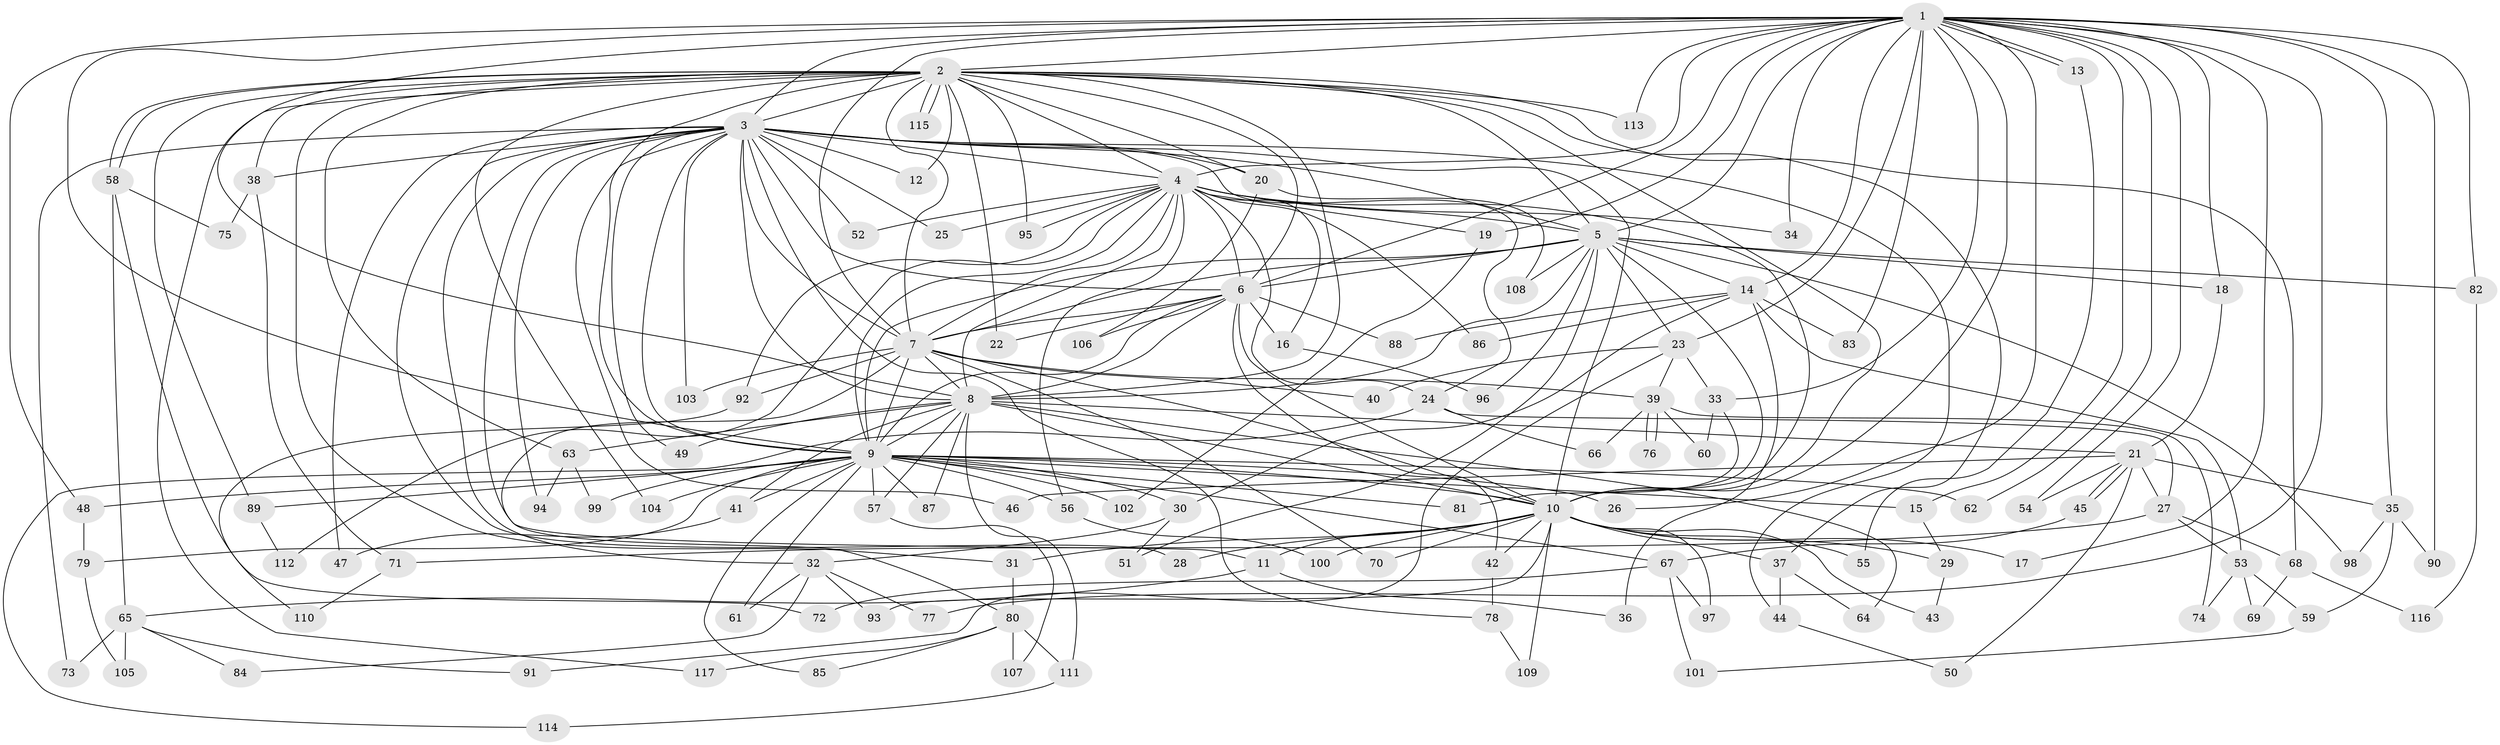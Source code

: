 // Generated by graph-tools (version 1.1) at 2025/13/03/09/25 04:13:40]
// undirected, 117 vertices, 259 edges
graph export_dot {
graph [start="1"]
  node [color=gray90,style=filled];
  1;
  2;
  3;
  4;
  5;
  6;
  7;
  8;
  9;
  10;
  11;
  12;
  13;
  14;
  15;
  16;
  17;
  18;
  19;
  20;
  21;
  22;
  23;
  24;
  25;
  26;
  27;
  28;
  29;
  30;
  31;
  32;
  33;
  34;
  35;
  36;
  37;
  38;
  39;
  40;
  41;
  42;
  43;
  44;
  45;
  46;
  47;
  48;
  49;
  50;
  51;
  52;
  53;
  54;
  55;
  56;
  57;
  58;
  59;
  60;
  61;
  62;
  63;
  64;
  65;
  66;
  67;
  68;
  69;
  70;
  71;
  72;
  73;
  74;
  75;
  76;
  77;
  78;
  79;
  80;
  81;
  82;
  83;
  84;
  85;
  86;
  87;
  88;
  89;
  90;
  91;
  92;
  93;
  94;
  95;
  96;
  97;
  98;
  99;
  100;
  101;
  102;
  103;
  104;
  105;
  106;
  107;
  108;
  109;
  110;
  111;
  112;
  113;
  114;
  115;
  116;
  117;
  1 -- 2;
  1 -- 3;
  1 -- 4;
  1 -- 5;
  1 -- 6;
  1 -- 7;
  1 -- 8;
  1 -- 9;
  1 -- 10;
  1 -- 13;
  1 -- 13;
  1 -- 14;
  1 -- 15;
  1 -- 17;
  1 -- 18;
  1 -- 19;
  1 -- 23;
  1 -- 26;
  1 -- 33;
  1 -- 34;
  1 -- 35;
  1 -- 48;
  1 -- 54;
  1 -- 62;
  1 -- 77;
  1 -- 82;
  1 -- 83;
  1 -- 90;
  1 -- 113;
  2 -- 3;
  2 -- 4;
  2 -- 5;
  2 -- 6;
  2 -- 7;
  2 -- 8;
  2 -- 9;
  2 -- 10;
  2 -- 12;
  2 -- 20;
  2 -- 22;
  2 -- 31;
  2 -- 37;
  2 -- 38;
  2 -- 58;
  2 -- 58;
  2 -- 63;
  2 -- 68;
  2 -- 89;
  2 -- 95;
  2 -- 104;
  2 -- 113;
  2 -- 115;
  2 -- 115;
  2 -- 117;
  3 -- 4;
  3 -- 5;
  3 -- 6;
  3 -- 7;
  3 -- 8;
  3 -- 9;
  3 -- 10;
  3 -- 11;
  3 -- 12;
  3 -- 20;
  3 -- 24;
  3 -- 25;
  3 -- 28;
  3 -- 32;
  3 -- 38;
  3 -- 44;
  3 -- 46;
  3 -- 47;
  3 -- 49;
  3 -- 52;
  3 -- 73;
  3 -- 78;
  3 -- 94;
  3 -- 103;
  4 -- 5;
  4 -- 6;
  4 -- 7;
  4 -- 8;
  4 -- 9;
  4 -- 10;
  4 -- 16;
  4 -- 19;
  4 -- 24;
  4 -- 25;
  4 -- 34;
  4 -- 52;
  4 -- 56;
  4 -- 86;
  4 -- 92;
  4 -- 95;
  4 -- 112;
  5 -- 6;
  5 -- 7;
  5 -- 8;
  5 -- 9;
  5 -- 10;
  5 -- 14;
  5 -- 18;
  5 -- 23;
  5 -- 51;
  5 -- 82;
  5 -- 96;
  5 -- 98;
  5 -- 108;
  6 -- 7;
  6 -- 8;
  6 -- 9;
  6 -- 10;
  6 -- 16;
  6 -- 22;
  6 -- 42;
  6 -- 88;
  6 -- 106;
  7 -- 8;
  7 -- 9;
  7 -- 10;
  7 -- 39;
  7 -- 40;
  7 -- 70;
  7 -- 80;
  7 -- 92;
  7 -- 103;
  8 -- 9;
  8 -- 10;
  8 -- 21;
  8 -- 41;
  8 -- 49;
  8 -- 57;
  8 -- 63;
  8 -- 64;
  8 -- 87;
  8 -- 111;
  9 -- 10;
  9 -- 15;
  9 -- 26;
  9 -- 30;
  9 -- 41;
  9 -- 48;
  9 -- 56;
  9 -- 57;
  9 -- 61;
  9 -- 62;
  9 -- 67;
  9 -- 79;
  9 -- 81;
  9 -- 85;
  9 -- 87;
  9 -- 89;
  9 -- 99;
  9 -- 102;
  9 -- 104;
  10 -- 11;
  10 -- 17;
  10 -- 28;
  10 -- 29;
  10 -- 31;
  10 -- 37;
  10 -- 42;
  10 -- 43;
  10 -- 55;
  10 -- 70;
  10 -- 93;
  10 -- 97;
  10 -- 100;
  10 -- 109;
  11 -- 36;
  11 -- 65;
  13 -- 55;
  14 -- 30;
  14 -- 36;
  14 -- 53;
  14 -- 83;
  14 -- 86;
  14 -- 88;
  15 -- 29;
  16 -- 96;
  18 -- 21;
  19 -- 102;
  20 -- 106;
  20 -- 108;
  21 -- 27;
  21 -- 35;
  21 -- 45;
  21 -- 45;
  21 -- 46;
  21 -- 50;
  21 -- 54;
  23 -- 33;
  23 -- 39;
  23 -- 40;
  23 -- 91;
  24 -- 27;
  24 -- 66;
  24 -- 114;
  27 -- 53;
  27 -- 68;
  27 -- 71;
  29 -- 43;
  30 -- 32;
  30 -- 51;
  31 -- 80;
  32 -- 61;
  32 -- 77;
  32 -- 84;
  32 -- 93;
  33 -- 60;
  33 -- 81;
  35 -- 59;
  35 -- 90;
  35 -- 98;
  37 -- 44;
  37 -- 64;
  38 -- 71;
  38 -- 75;
  39 -- 60;
  39 -- 66;
  39 -- 74;
  39 -- 76;
  39 -- 76;
  41 -- 47;
  42 -- 78;
  44 -- 50;
  45 -- 67;
  48 -- 79;
  53 -- 59;
  53 -- 69;
  53 -- 74;
  56 -- 100;
  57 -- 107;
  58 -- 65;
  58 -- 72;
  58 -- 75;
  59 -- 101;
  63 -- 94;
  63 -- 99;
  65 -- 73;
  65 -- 84;
  65 -- 91;
  65 -- 105;
  67 -- 72;
  67 -- 97;
  67 -- 101;
  68 -- 69;
  68 -- 116;
  71 -- 110;
  78 -- 109;
  79 -- 105;
  80 -- 85;
  80 -- 107;
  80 -- 111;
  80 -- 117;
  82 -- 116;
  89 -- 112;
  92 -- 110;
  111 -- 114;
}
